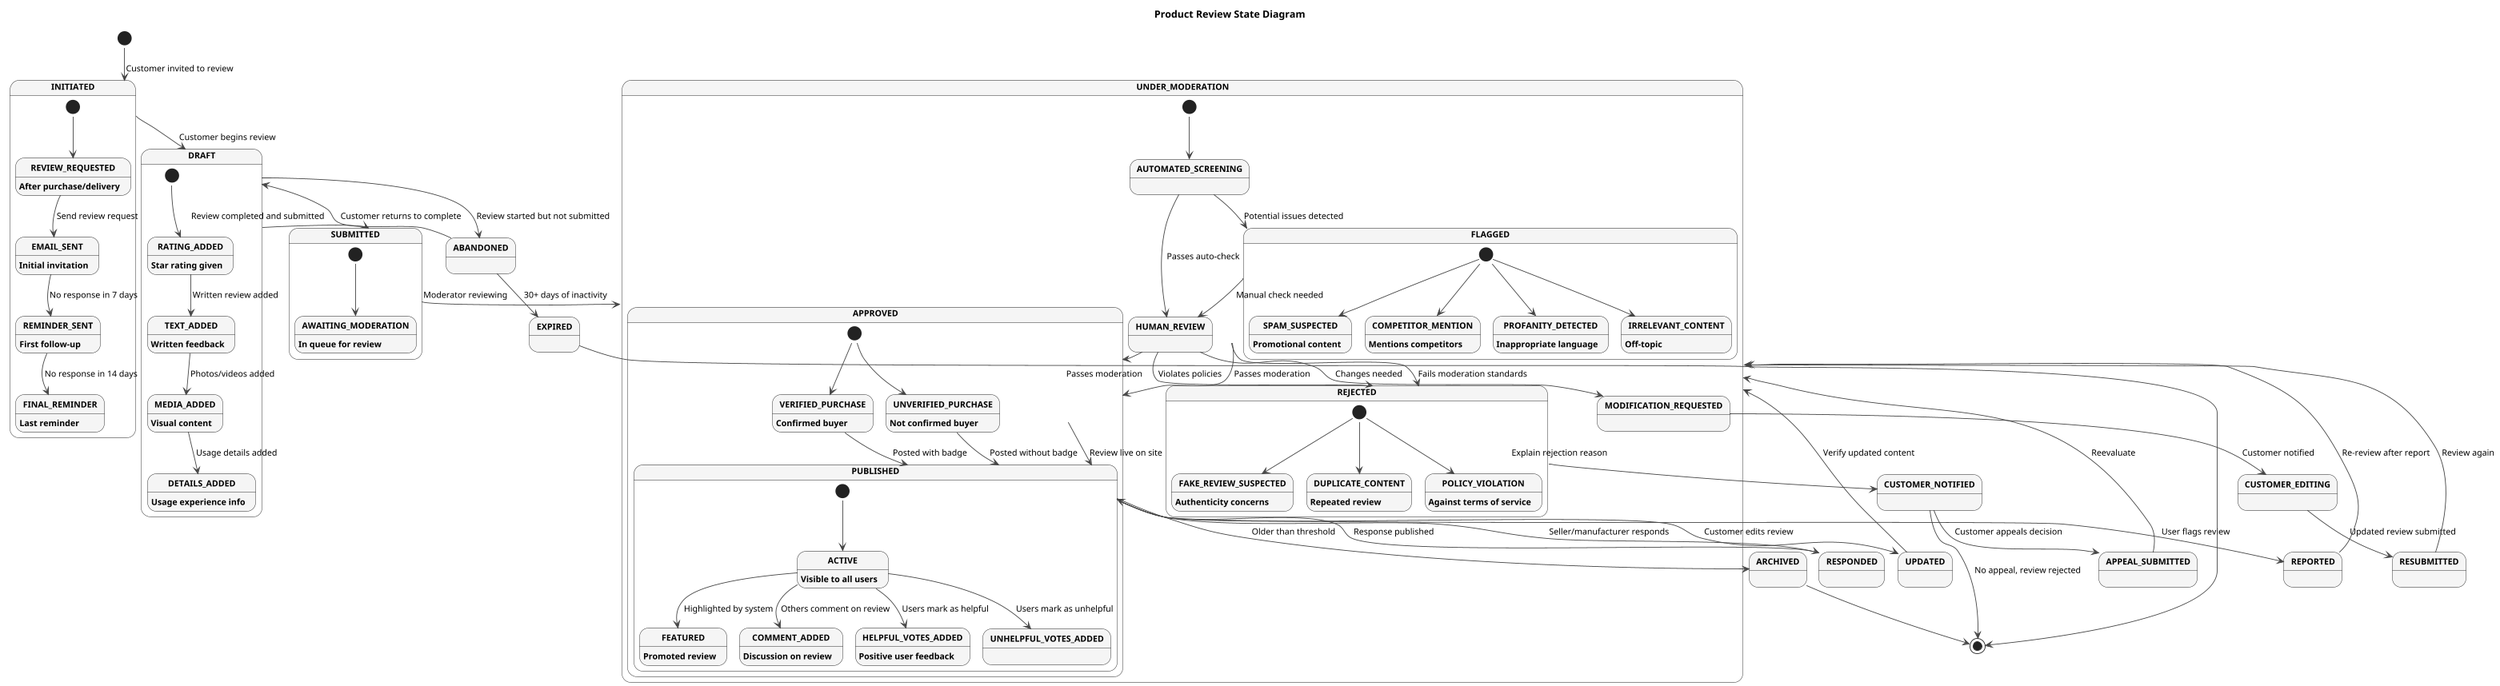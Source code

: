 @startuml product-review-state
' Fix for clipping issues with comprehensive diagrams
!pragma layout smetana
' Using lower DPI will help prevent clipping
skinparam dpi 150
' Set page dimensions explicitly
skinparam pageMargin 10
skinparam pageExternalColor white
' Use a scale factor that prevents clipping but keeps detail
scale max 2000 width

' Basic styling
skinparam StateFontSize 14
skinparam StateFontStyle bold
skinparam StateBackgroundColor WhiteSmoke
skinparam StateAttributeFontSize 12
skinparam ArrowFontSize 12
skinparam ArrowColor #444444
skinparam shadowing false

title Product Review State Diagram

[*] --> INITIATED : Customer invited to review

state INITIATED {
    [*] --> REVIEW_REQUESTED
    REVIEW_REQUESTED --> EMAIL_SENT : Send review request
    EMAIL_SENT --> REMINDER_SENT : No response in 7 days
    REMINDER_SENT --> FINAL_REMINDER : No response in 14 days
    
    REVIEW_REQUESTED : After purchase/delivery
    EMAIL_SENT : Initial invitation
    REMINDER_SENT : First follow-up
    FINAL_REMINDER : Last reminder
}

INITIATED --> DRAFT : Customer begins review

state DRAFT {
    [*] --> RATING_ADDED
    RATING_ADDED --> TEXT_ADDED : Written review added
    TEXT_ADDED --> MEDIA_ADDED : Photos/videos added
    MEDIA_ADDED --> DETAILS_ADDED : Usage details added
    
    RATING_ADDED : Star rating given
    TEXT_ADDED : Written feedback
    MEDIA_ADDED : Visual content
    DETAILS_ADDED : Usage experience info
}

DRAFT --> ABANDONED : Review started but not submitted
ABANDONED --> DRAFT : Customer returns to complete
ABANDONED --> EXPIRED : 30+ days of inactivity
DRAFT --> SUBMITTED : Review completed and submitted

state SUBMITTED {
    [*] --> AWAITING_MODERATION
    AWAITING_MODERATION : In queue for review
}

SUBMITTED --> UNDER_MODERATION : Moderator reviewing

state UNDER_MODERATION {
    [*] --> AUTOMATED_SCREENING
    AUTOMATED_SCREENING --> FLAGGED : Potential issues detected
    AUTOMATED_SCREENING --> HUMAN_REVIEW : Passes auto-check
    
    state FLAGGED {
        [*] --> PROFANITY_DETECTED
        [*] --> IRRELEVANT_CONTENT
        [*] --> SPAM_SUSPECTED
        [*] --> COMPETITOR_MENTION
        
        PROFANITY_DETECTED : Inappropriate language
        IRRELEVANT_CONTENT : Off-topic
        SPAM_SUSPECTED : Promotional content
        COMPETITOR_MENTION : Mentions competitors
    }
    
    FLAGGED --> HUMAN_REVIEW : Manual check needed
    HUMAN_REVIEW --> MODIFICATION_REQUESTED : Changes needed
    HUMAN_REVIEW --> APPROVED : Passes moderation
    HUMAN_REVIEW --> REJECTED : Violates policies
}

MODIFICATION_REQUESTED --> CUSTOMER_EDITING : Customer notified
CUSTOMER_EDITING --> RESUBMITTED : Updated review submitted
RESUBMITTED --> UNDER_MODERATION : Review again
UNDER_MODERATION --> REJECTED : Fails moderation standards

state REJECTED {
    [*] --> POLICY_VIOLATION
    [*] --> FAKE_REVIEW_SUSPECTED
    [*] --> DUPLICATE_CONTENT
    
    POLICY_VIOLATION : Against terms of service
    FAKE_REVIEW_SUSPECTED : Authenticity concerns
    DUPLICATE_CONTENT : Repeated review
}

REJECTED --> CUSTOMER_NOTIFIED : Explain rejection reason
CUSTOMER_NOTIFIED --> APPEAL_SUBMITTED : Customer appeals decision
APPEAL_SUBMITTED --> UNDER_MODERATION : Reevaluate
CUSTOMER_NOTIFIED --> [*] : No appeal, review rejected
UNDER_MODERATION --> APPROVED : Passes moderation

state APPROVED {
    [*] --> VERIFIED_PURCHASE
    [*] --> UNVERIFIED_PURCHASE
    
    VERIFIED_PURCHASE : Confirmed buyer
    UNVERIFIED_PURCHASE : Not confirmed buyer
    
    VERIFIED_PURCHASE --> PUBLISHED : Posted with badge
    UNVERIFIED_PURCHASE --> PUBLISHED : Posted without badge
}

APPROVED --> PUBLISHED : Review live on site

state PUBLISHED {
    [*] --> ACTIVE
    ACTIVE --> HELPFUL_VOTES_ADDED : Users mark as helpful
    ACTIVE --> UNHELPFUL_VOTES_ADDED : Users mark as unhelpful
    ACTIVE --> FEATURED : Highlighted by system
    ACTIVE --> COMMENT_ADDED : Others comment on review
    
    ACTIVE : Visible to all users
    HELPFUL_VOTES_ADDED : Positive user feedback
    FEATURED : Promoted review
    COMMENT_ADDED : Discussion on review
}

PUBLISHED --> RESPONDED : Seller/manufacturer responds
RESPONDED --> PUBLISHED : Response published
PUBLISHED --> REPORTED : User flags review
REPORTED --> UNDER_MODERATION : Re-review after report
PUBLISHED --> UPDATED : Customer edits review
UPDATED --> UNDER_MODERATION : Verify updated content
PUBLISHED --> ARCHIVED : Older than threshold
ARCHIVED --> [*]
EXPIRED --> [*]

@enduml
